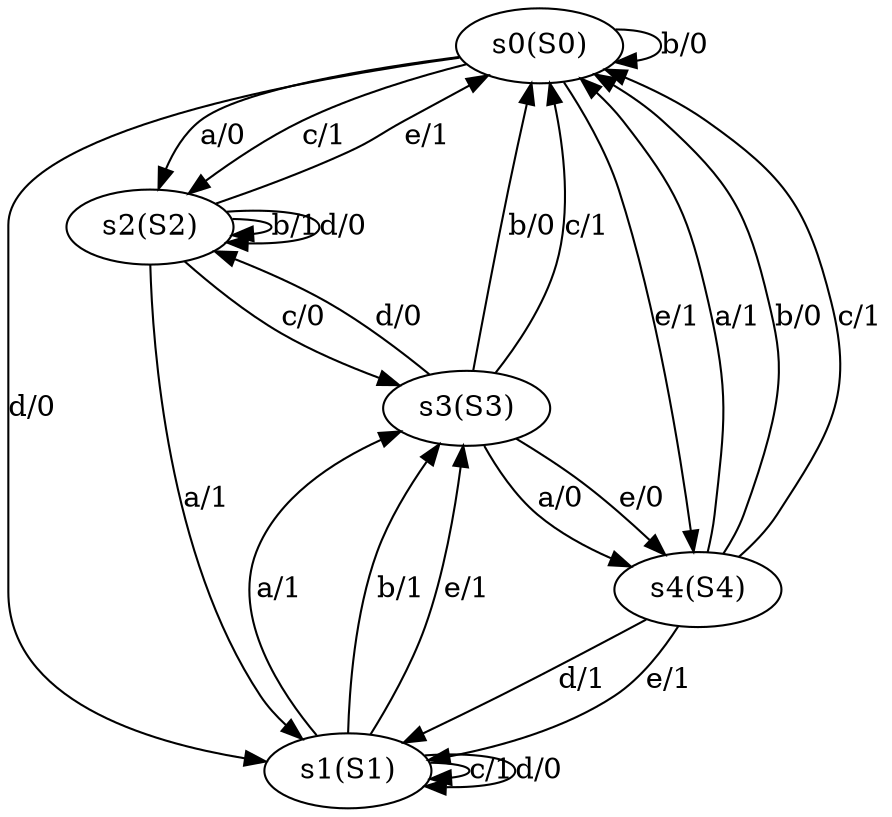 digraph "generated 15" {
	s0 [label="s0(S0)"]
	s2 [label="s2(S2)"]
	s1 [label="s1(S1)"]
	s4 [label="s4(S4)"]
	s3 [label="s3(S3)"]
	s0 -> s2 [label="a/0"]
	s0 -> s0 [label="b/0"]
	s0 -> s2 [label="c/1"]
	s0 -> s1 [label="d/0"]
	s0 -> s4 [label="e/1"]
	s1 -> s3 [label="a/1"]
	s1 -> s3 [label="b/1"]
	s1 -> s1 [label="c/1"]
	s1 -> s1 [label="d/0"]
	s1 -> s3 [label="e/1"]
	s2 -> s1 [label="a/1"]
	s2 -> s2 [label="b/1"]
	s2 -> s3 [label="c/0"]
	s2 -> s2 [label="d/0"]
	s2 -> s0 [label="e/1"]
	s3 -> s4 [label="a/0"]
	s3 -> s0 [label="b/0"]
	s3 -> s0 [label="c/1"]
	s3 -> s2 [label="d/0"]
	s3 -> s4 [label="e/0"]
	s4 -> s0 [label="a/1"]
	s4 -> s0 [label="b/0"]
	s4 -> s0 [label="c/1"]
	s4 -> s1 [label="d/1"]
	s4 -> s1 [label="e/1"]
}
